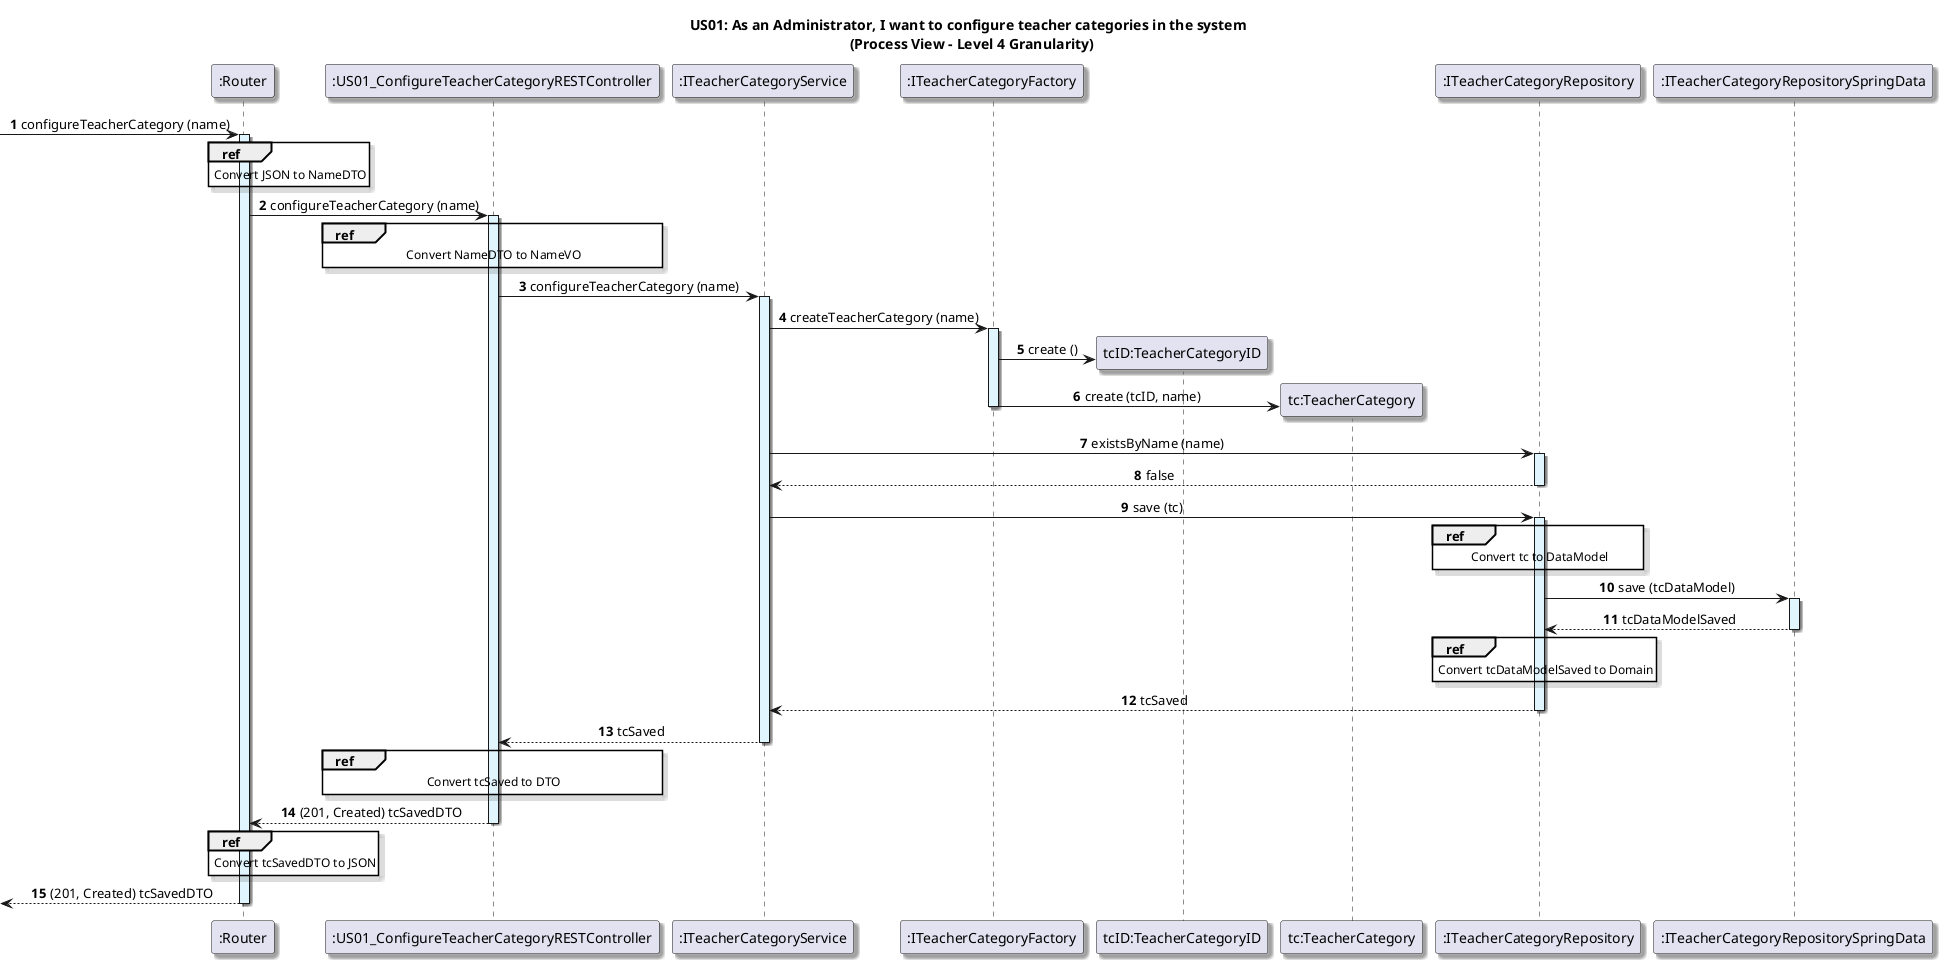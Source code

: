 @startuml

title US01: As an Administrator, I want to configure teacher categories in the system \n (Process View - Level 4 Granularity)

skinparam defaultTextAlignment center
skinparam shadowing true

autonumber

participant ":Router" as router
-> router: configureTeacherCategory (name)
activate router #E1F5FE

ref over router
    Convert JSON to NameDTO
end

participant ":US01_ConfigureTeacherCategoryRESTController" as Controller
router -> Controller: configureTeacherCategory (name)
activate Controller #E1F5FE

ref over Controller
    Convert NameDTO to NameVO
end

participant ":ITeacherCategoryService" as service
Controller -> service: configureTeacherCategory (name)
activate service #E1F5FE

participant ":ITeacherCategoryFactory" as Factory
service -> Factory: createTeacherCategory (name)
activate Factory #E1F5FE

create "tcID:TeacherCategoryID"
Factory -> "tcID:TeacherCategoryID": create ()

create "tc:TeacherCategory"
Factory -> "tc:TeacherCategory": create (tcID, name)
deactivate Factory

participant ":ITeacherCategoryRepository" as Repository
service -> Repository: existsByName (name)
activate Repository #E1F5FE
Repository --> service: false
deactivate Repository

service -> Repository: save (tc)
activate Repository #E1F5FE

ref over Repository
    Convert tc to DataModel
end

participant ":ITeacherCategoryRepositorySpringData" as springDataRepository
Repository -> springDataRepository: save (tcDataModel)
activate springDataRepository #E1F5FE
springDataRepository --> Repository : tcDataModelSaved
deactivate springDataRepository

ref over Repository
    Convert tcDataModelSaved to Domain
end

Repository --> service: tcSaved
deactivate Repository

service --> Controller: tcSaved
deactivate service

ref over Controller
    Convert tcSaved to DTO
end

Controller --> router: (201, Created) tcSavedDTO
deactivate Controller

ref over router
    Convert tcSavedDTO to JSON
end

<-- router: (201, Created) tcSavedDTO
deactivate router

@enduml